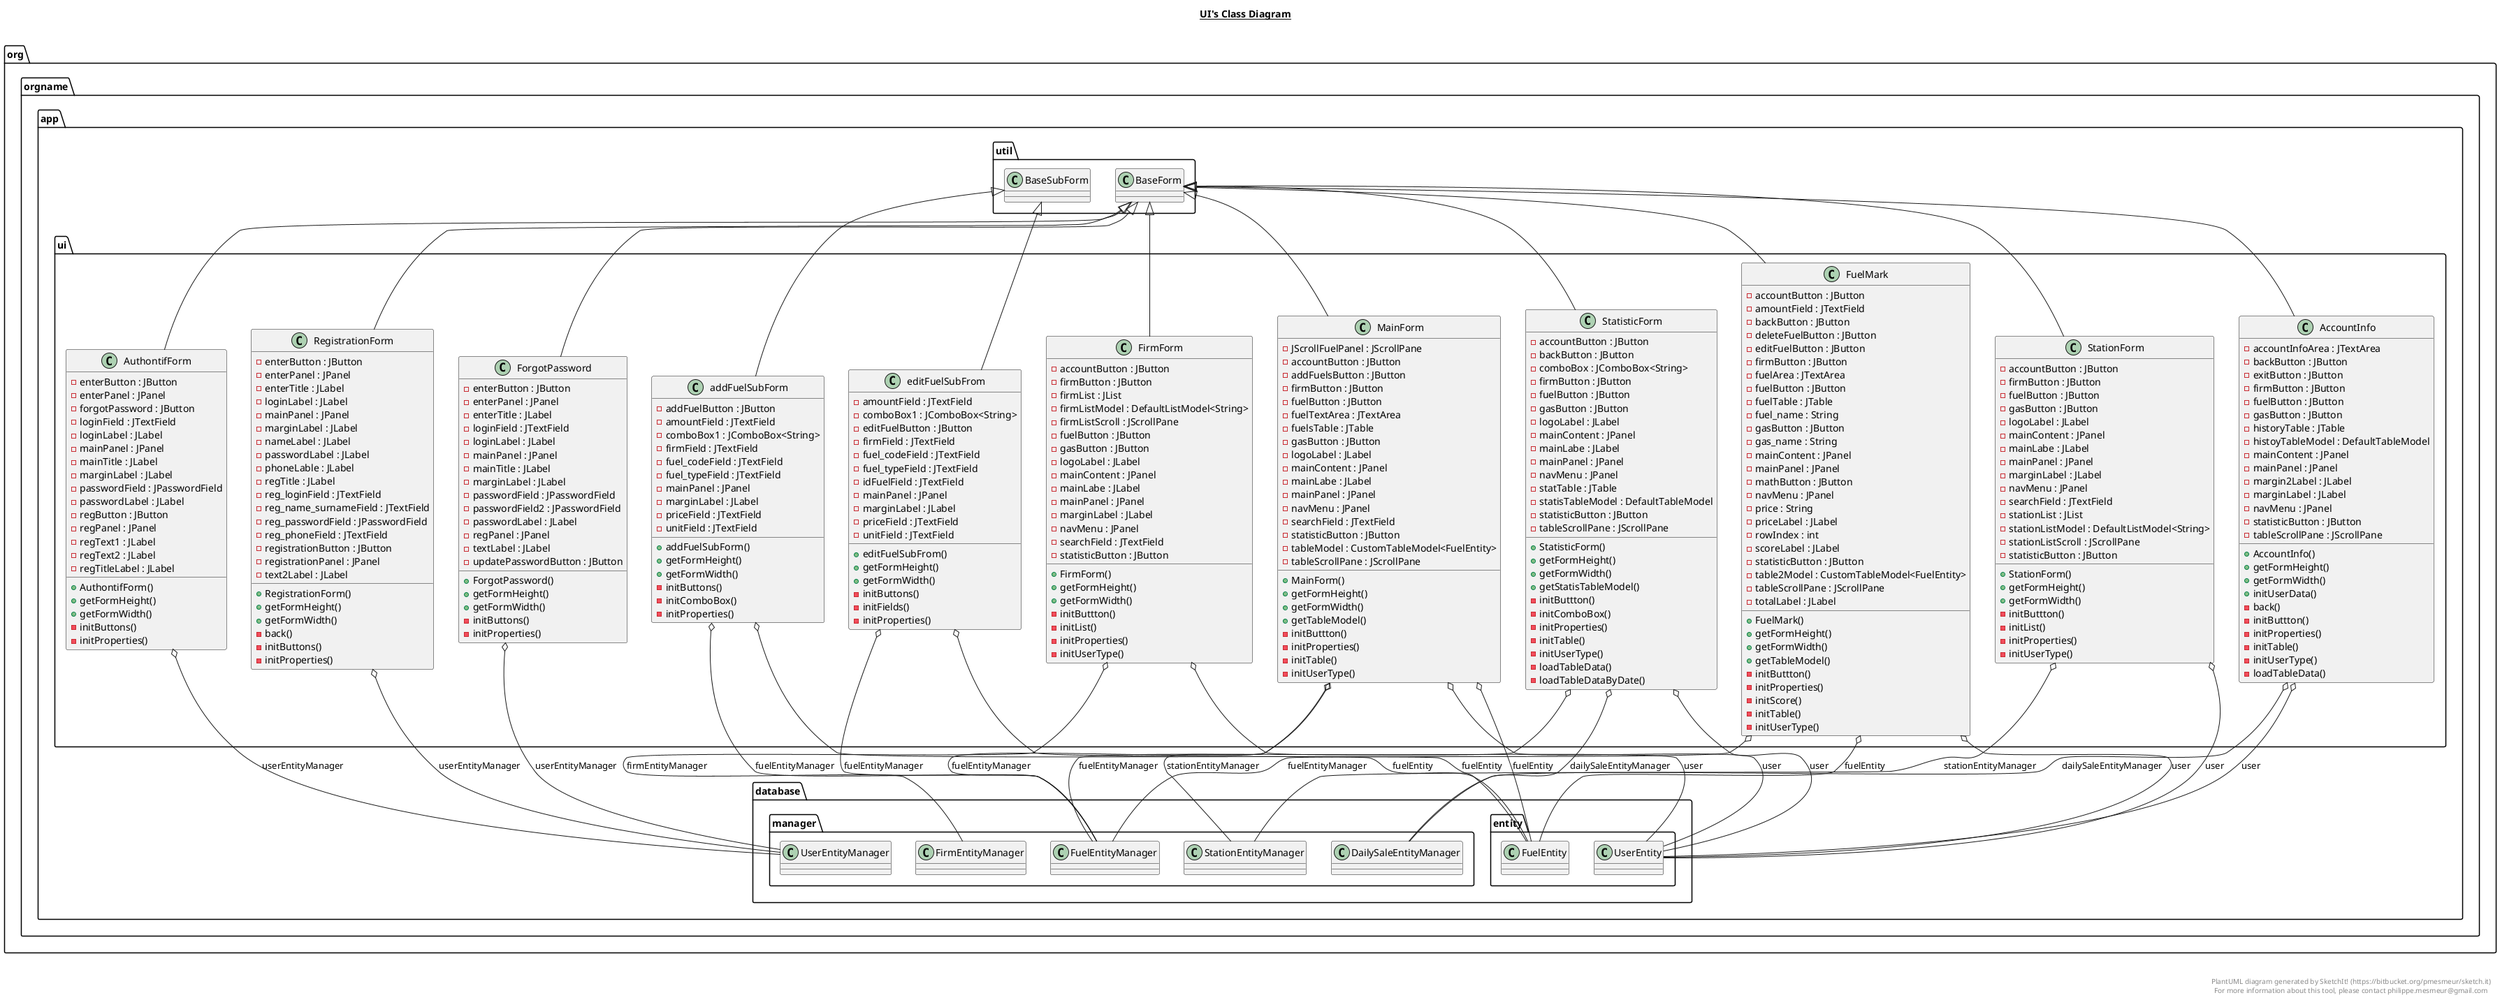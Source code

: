 @startuml

title __UI's Class Diagram__\n

  namespace org.orgname.app {
    namespace ui {
      class org.orgname.app.ui.AccountInfo {
          - accountInfoArea : JTextArea
          - backButton : JButton
          - exitButton : JButton
          - firmButton : JButton
          - fuelButton : JButton
          - gasButton : JButton
          - historyTable : JTable
          - histoyTableModel : DefaultTableModel
          - mainContent : JPanel
          - mainPanel : JPanel
          - margin2Label : JLabel
          - marginLabel : JLabel
          - navMenu : JPanel
          - statisticButton : JButton
          - tableScrollPane : JScrollPane
          + AccountInfo()
          + getFormHeight()
          + getFormWidth()
          + initUserData()
          - back()
          - initButtton()
          - initProperties()
          - initTable()
          - initUserType()
          - loadTableData()
      }
    }
  }
  

  namespace org.orgname.app {
    namespace ui {
      class org.orgname.app.ui.AuthontifForm {
          - enterButton : JButton
          - enterPanel : JPanel
          - forgotPassword : JButton
          - loginField : JTextField
          - loginLabel : JLabel
          - mainPanel : JPanel
          - mainTitle : JLabel
          - marginLabel : JLabel
          - passwordField : JPasswordField
          - passwordLabel : JLabel
          - regButton : JButton
          - regPanel : JPanel
          - regText1 : JLabel
          - regText2 : JLabel
          - regTitleLabel : JLabel
          + AuthontifForm()
          + getFormHeight()
          + getFormWidth()
          - initButtons()
          - initProperties()
      }
    }
  }
  

  namespace org.orgname.app {
    namespace ui {
      class org.orgname.app.ui.FirmForm {
          - accountButton : JButton
          - firmButton : JButton
          - firmList : JList
          - firmListModel : DefaultListModel<String>
          - firmListScroll : JScrollPane
          - fuelButton : JButton
          - gasButton : JButton
          - logoLabel : JLabel
          - mainContent : JPanel
          - mainLabe : JLabel
          - mainPanel : JPanel
          - marginLabel : JLabel
          - navMenu : JPanel
          - searchField : JTextField
          - statisticButton : JButton
          + FirmForm()
          + getFormHeight()
          + getFormWidth()
          - initButtton()
          - initList()
          - initProperties()
          - initUserType()
      }
    }
  }
  

  namespace org.orgname.app {
    namespace ui {
      class org.orgname.app.ui.ForgotPassword {
          - enterButton : JButton
          - enterPanel : JPanel
          - enterTitle : JLabel
          - loginField : JTextField
          - loginLabel : JLabel
          - mainPanel : JPanel
          - mainTitle : JLabel
          - marginLabel : JLabel
          - passwordField : JPasswordField
          - passwordField2 : JPasswordField
          - passwordLabel : JLabel
          - regPanel : JPanel
          - textLabel : JLabel
          - updatePasswordButton : JButton
          + ForgotPassword()
          + getFormHeight()
          + getFormWidth()
          - initButtons()
          - initProperties()
      }
    }
  }
  

  namespace org.orgname.app {
    namespace ui {
      class org.orgname.app.ui.FuelMark {
          - accountButton : JButton
          - amountField : JTextField
          - backButton : JButton
          - deleteFuelButton : JButton
          - editFuelButton : JButton
          - firmButton : JButton
          - fuelArea : JTextArea
          - fuelButton : JButton
          - fuelTable : JTable
          - fuel_name : String
          - gasButton : JButton
          - gas_name : String
          - mainContent : JPanel
          - mainPanel : JPanel
          - mathButton : JButton
          - navMenu : JPanel
          - price : String
          - priceLabel : JLabel
          - rowIndex : int
          - scoreLabel : JLabel
          - statisticButton : JButton
          - table2Model : CustomTableModel<FuelEntity>
          - tableScrollPane : JScrollPane
          - totalLabel : JLabel
          + FuelMark()
          + getFormHeight()
          + getFormWidth()
          + getTableModel()
          - initButtton()
          - initProperties()
          - initScore()
          - initTable()
          - initUserType()
      }
    }
  }
  

  namespace org.orgname.app {
    namespace ui {
      class org.orgname.app.ui.MainForm {
          - JScrollFuelPanel : JScrollPane
          - accountButton : JButton
          - addFuelsButton : JButton
          - firmButton : JButton
          - fuelButton : JButton
          - fuelTextArea : JTextArea
          - fuelsTable : JTable
          - gasButton : JButton
          - logoLabel : JLabel
          - mainContent : JPanel
          - mainLabe : JLabel
          - mainPanel : JPanel
          - navMenu : JPanel
          - searchField : JTextField
          - statisticButton : JButton
          - tableModel : CustomTableModel<FuelEntity>
          - tableScrollPane : JScrollPane
          + MainForm()
          + getFormHeight()
          + getFormWidth()
          + getTableModel()
          - initButtton()
          - initProperties()
          - initTable()
          - initUserType()
      }
    }
  }
  

  namespace org.orgname.app {
    namespace ui {
      class org.orgname.app.ui.RegistrationForm {
          - enterButton : JButton
          - enterPanel : JPanel
          - enterTitle : JLabel
          - loginLabel : JLabel
          - mainPanel : JPanel
          - marginLabel : JLabel
          - nameLabel : JLabel
          - passwordLabel : JLabel
          - phoneLable : JLabel
          - regTitle : JLabel
          - reg_loginField : JTextField
          - reg_name_surnameField : JTextField
          - reg_passwordField : JPasswordField
          - reg_phoneField : JTextField
          - registrationButton : JButton
          - registrationPanel : JPanel
          - text2Label : JLabel
          + RegistrationForm()
          + getFormHeight()
          + getFormWidth()
          - back()
          - initButtons()
          - initProperties()
      }
    }
  }
  

  namespace org.orgname.app {
    namespace ui {
      class org.orgname.app.ui.StationForm {
          - accountButton : JButton
          - firmButton : JButton
          - fuelButton : JButton
          - gasButton : JButton
          - logoLabel : JLabel
          - mainContent : JPanel
          - mainLabe : JLabel
          - mainPanel : JPanel
          - marginLabel : JLabel
          - navMenu : JPanel
          - searchField : JTextField
          - stationList : JList
          - stationListModel : DefaultListModel<String>
          - stationListScroll : JScrollPane
          - statisticButton : JButton
          + StationForm()
          + getFormHeight()
          + getFormWidth()
          - initButtton()
          - initList()
          - initProperties()
          - initUserType()
      }
    }
  }
  

  namespace org.orgname.app {
    namespace ui {
      class org.orgname.app.ui.StatisticForm {
          - accountButton : JButton
          - backButton : JButton
          - comboBox : JComboBox<String>
          - firmButton : JButton
          - fuelButton : JButton
          - gasButton : JButton
          - logoLabel : JLabel
          - mainContent : JPanel
          - mainLabe : JLabel
          - mainPanel : JPanel
          - navMenu : JPanel
          - statTable : JTable
          - statisTableModel : DefaultTableModel
          - statisticButton : JButton
          - tableScrollPane : JScrollPane
          + StatisticForm()
          + getFormHeight()
          + getFormWidth()
          + getStatisTableModel()
          - initButtton()
          - initComboBox()
          - initProperties()
          - initTable()
          - initUserType()
          - loadTableData()
          - loadTableDataByDate()
      }
    }
  }
  

  namespace org.orgname.app {
    namespace ui {
      class org.orgname.app.ui.addFuelSubForm {
          - addFuelButton : JButton
          - amountField : JTextField
          - comboBox1 : JComboBox<String>
          - firmField : JTextField
          - fuel_codeField : JTextField
          - fuel_typeField : JTextField
          - mainPanel : JPanel
          - marginLabel : JLabel
          - priceField : JTextField
          - unitField : JTextField
          + addFuelSubForm()
          + getFormHeight()
          + getFormWidth()
          - initButtons()
          - initComboBox()
          - initProperties()
      }
    }
  }
  

  namespace org.orgname.app {
    namespace ui {
      class org.orgname.app.ui.editFuelSubFrom {
          - amountField : JTextField
          - comboBox1 : JComboBox<String>
          - editFuelButton : JButton
          - firmField : JTextField
          - fuel_codeField : JTextField
          - fuel_typeField : JTextField
          - idFuelField : JTextField
          - mainPanel : JPanel
          - marginLabel : JLabel
          - priceField : JTextField
          - unitField : JTextField
          + editFuelSubFrom()
          + getFormHeight()
          + getFormWidth()
          - initButtons()
          - initFields()
          - initProperties()
      }
    }
  }
  

  org.orgname.app.ui.AccountInfo -up-|> org.orgname.app.util.BaseForm
  org.orgname.app.ui.AccountInfo o-- org.orgname.app.database.manager.DailySaleEntityManager : dailySaleEntityManager
  org.orgname.app.ui.AccountInfo o-- org.orgname.app.database.entity.UserEntity : user
  org.orgname.app.ui.AuthontifForm -up-|> org.orgname.app.util.BaseForm
  org.orgname.app.ui.AuthontifForm o-- org.orgname.app.database.manager.UserEntityManager : userEntityManager
  org.orgname.app.ui.FirmForm -up-|> org.orgname.app.util.BaseForm
  org.orgname.app.ui.FirmForm o-- org.orgname.app.database.manager.FirmEntityManager : firmEntityManager
  org.orgname.app.ui.FirmForm o-- org.orgname.app.database.entity.UserEntity : user
  org.orgname.app.ui.ForgotPassword -up-|> org.orgname.app.util.BaseForm
  org.orgname.app.ui.ForgotPassword o-- org.orgname.app.database.manager.UserEntityManager : userEntityManager
  org.orgname.app.ui.FuelMark -up-|> org.orgname.app.util.BaseForm
  org.orgname.app.ui.FuelMark o-- org.orgname.app.database.entity.FuelEntity : fuelEntity
  org.orgname.app.ui.FuelMark o-- org.orgname.app.database.manager.FuelEntityManager : fuelEntityManager
  org.orgname.app.ui.FuelMark o-- org.orgname.app.database.entity.UserEntity : user
  org.orgname.app.ui.MainForm -up-|> org.orgname.app.util.BaseForm
  org.orgname.app.ui.MainForm o-- org.orgname.app.database.entity.FuelEntity : fuelEntity
  org.orgname.app.ui.MainForm o-- org.orgname.app.database.manager.FuelEntityManager : fuelEntityManager
  org.orgname.app.ui.MainForm o-- org.orgname.app.database.manager.StationEntityManager : stationEntityManager
  org.orgname.app.ui.MainForm o-- org.orgname.app.database.entity.UserEntity : user
  org.orgname.app.ui.RegistrationForm -up-|> org.orgname.app.util.BaseForm
  org.orgname.app.ui.RegistrationForm o-- org.orgname.app.database.manager.UserEntityManager : userEntityManager
  org.orgname.app.ui.StationForm -up-|> org.orgname.app.util.BaseForm
  org.orgname.app.ui.StationForm o-- org.orgname.app.database.manager.StationEntityManager : stationEntityManager
  org.orgname.app.ui.StationForm o-- org.orgname.app.database.entity.UserEntity : user
  org.orgname.app.ui.StatisticForm -up-|> org.orgname.app.util.BaseForm
  org.orgname.app.ui.StatisticForm o-- org.orgname.app.database.manager.DailySaleEntityManager : dailySaleEntityManager
  org.orgname.app.ui.StatisticForm o-- org.orgname.app.database.manager.FuelEntityManager : fuelEntityManager
  org.orgname.app.ui.StatisticForm o-- org.orgname.app.database.entity.UserEntity : user
  org.orgname.app.ui.addFuelSubForm -up-|> org.orgname.app.util.BaseSubForm
  org.orgname.app.ui.addFuelSubForm o-- org.orgname.app.database.entity.FuelEntity : fuelEntity
  org.orgname.app.ui.addFuelSubForm o-- org.orgname.app.database.manager.FuelEntityManager : fuelEntityManager
  org.orgname.app.ui.editFuelSubFrom -up-|> org.orgname.app.util.BaseSubForm
  org.orgname.app.ui.editFuelSubFrom o-- org.orgname.app.database.entity.FuelEntity : fuelEntity
  org.orgname.app.ui.editFuelSubFrom o-- org.orgname.app.database.manager.FuelEntityManager : fuelEntityManager


right footer


PlantUML diagram generated by SketchIt! (https://bitbucket.org/pmesmeur/sketch.it)
For more information about this tool, please contact philippe.mesmeur@gmail.com
endfooter

@enduml
